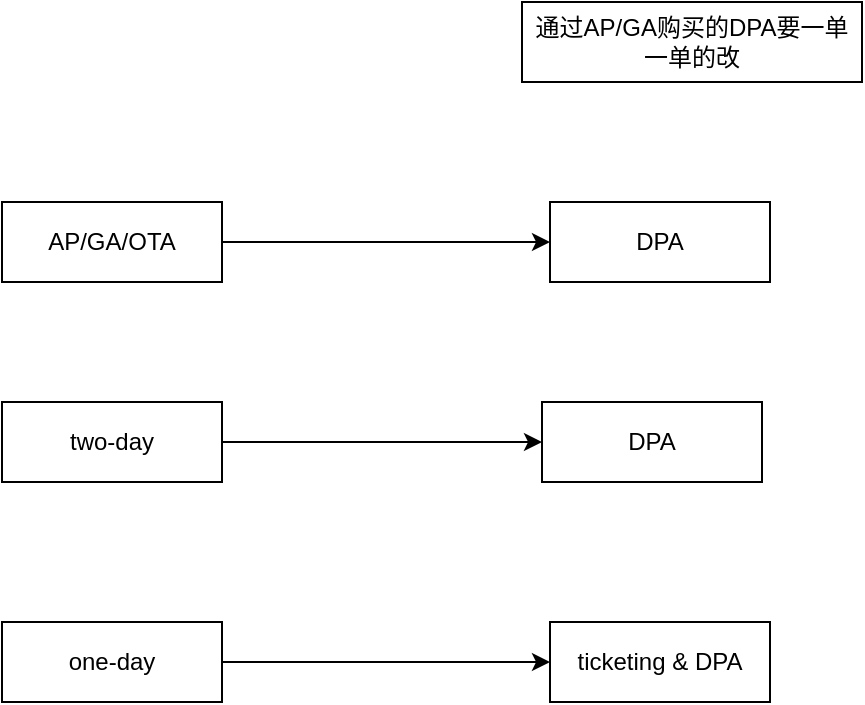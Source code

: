 <mxfile version="22.0.8" type="github">
  <diagram name="第 1 页" id="T0ej4HYI58_OhnLJRN8n">
    <mxGraphModel dx="1306" dy="680" grid="1" gridSize="10" guides="1" tooltips="1" connect="1" arrows="1" fold="1" page="1" pageScale="1" pageWidth="827" pageHeight="1169" math="0" shadow="0">
      <root>
        <mxCell id="0" />
        <mxCell id="1" parent="0" />
        <mxCell id="pm6kmndwOv8LWLopxqMS-7" style="edgeStyle=orthogonalEdgeStyle;rounded=0;orthogonalLoop=1;jettySize=auto;html=1;exitX=1;exitY=0.5;exitDx=0;exitDy=0;entryX=0;entryY=0.5;entryDx=0;entryDy=0;" edge="1" parent="1" source="pm6kmndwOv8LWLopxqMS-1" target="pm6kmndwOv8LWLopxqMS-4">
          <mxGeometry relative="1" as="geometry" />
        </mxCell>
        <mxCell id="pm6kmndwOv8LWLopxqMS-1" value="AP/GA/OTA" style="rounded=0;whiteSpace=wrap;html=1;" vertex="1" parent="1">
          <mxGeometry x="140" y="120" width="110" height="40" as="geometry" />
        </mxCell>
        <mxCell id="pm6kmndwOv8LWLopxqMS-9" style="edgeStyle=orthogonalEdgeStyle;rounded=0;orthogonalLoop=1;jettySize=auto;html=1;exitX=1;exitY=0.5;exitDx=0;exitDy=0;entryX=0;entryY=0.5;entryDx=0;entryDy=0;" edge="1" parent="1" source="pm6kmndwOv8LWLopxqMS-2" target="pm6kmndwOv8LWLopxqMS-6">
          <mxGeometry relative="1" as="geometry" />
        </mxCell>
        <mxCell id="pm6kmndwOv8LWLopxqMS-2" value="one-day" style="rounded=0;whiteSpace=wrap;html=1;" vertex="1" parent="1">
          <mxGeometry x="140" y="330" width="110" height="40" as="geometry" />
        </mxCell>
        <mxCell id="pm6kmndwOv8LWLopxqMS-8" style="edgeStyle=orthogonalEdgeStyle;rounded=0;orthogonalLoop=1;jettySize=auto;html=1;exitX=1;exitY=0.5;exitDx=0;exitDy=0;entryX=0;entryY=0.5;entryDx=0;entryDy=0;" edge="1" parent="1" source="pm6kmndwOv8LWLopxqMS-3" target="pm6kmndwOv8LWLopxqMS-10">
          <mxGeometry relative="1" as="geometry" />
        </mxCell>
        <mxCell id="pm6kmndwOv8LWLopxqMS-3" value="two-day" style="rounded=0;whiteSpace=wrap;html=1;" vertex="1" parent="1">
          <mxGeometry x="140" y="220" width="110" height="40" as="geometry" />
        </mxCell>
        <mxCell id="pm6kmndwOv8LWLopxqMS-4" value="DPA" style="rounded=0;whiteSpace=wrap;html=1;" vertex="1" parent="1">
          <mxGeometry x="414" y="120" width="110" height="40" as="geometry" />
        </mxCell>
        <mxCell id="pm6kmndwOv8LWLopxqMS-6" value="ticketing &amp;amp; DPA" style="rounded=0;whiteSpace=wrap;html=1;" vertex="1" parent="1">
          <mxGeometry x="414" y="330" width="110" height="40" as="geometry" />
        </mxCell>
        <mxCell id="pm6kmndwOv8LWLopxqMS-10" value="DPA" style="rounded=0;whiteSpace=wrap;html=1;" vertex="1" parent="1">
          <mxGeometry x="410" y="220" width="110" height="40" as="geometry" />
        </mxCell>
        <mxCell id="pm6kmndwOv8LWLopxqMS-11" value="通过AP/GA购买的DPA要一单一单的改" style="rounded=0;whiteSpace=wrap;html=1;" vertex="1" parent="1">
          <mxGeometry x="400" y="20" width="170" height="40" as="geometry" />
        </mxCell>
      </root>
    </mxGraphModel>
  </diagram>
</mxfile>

